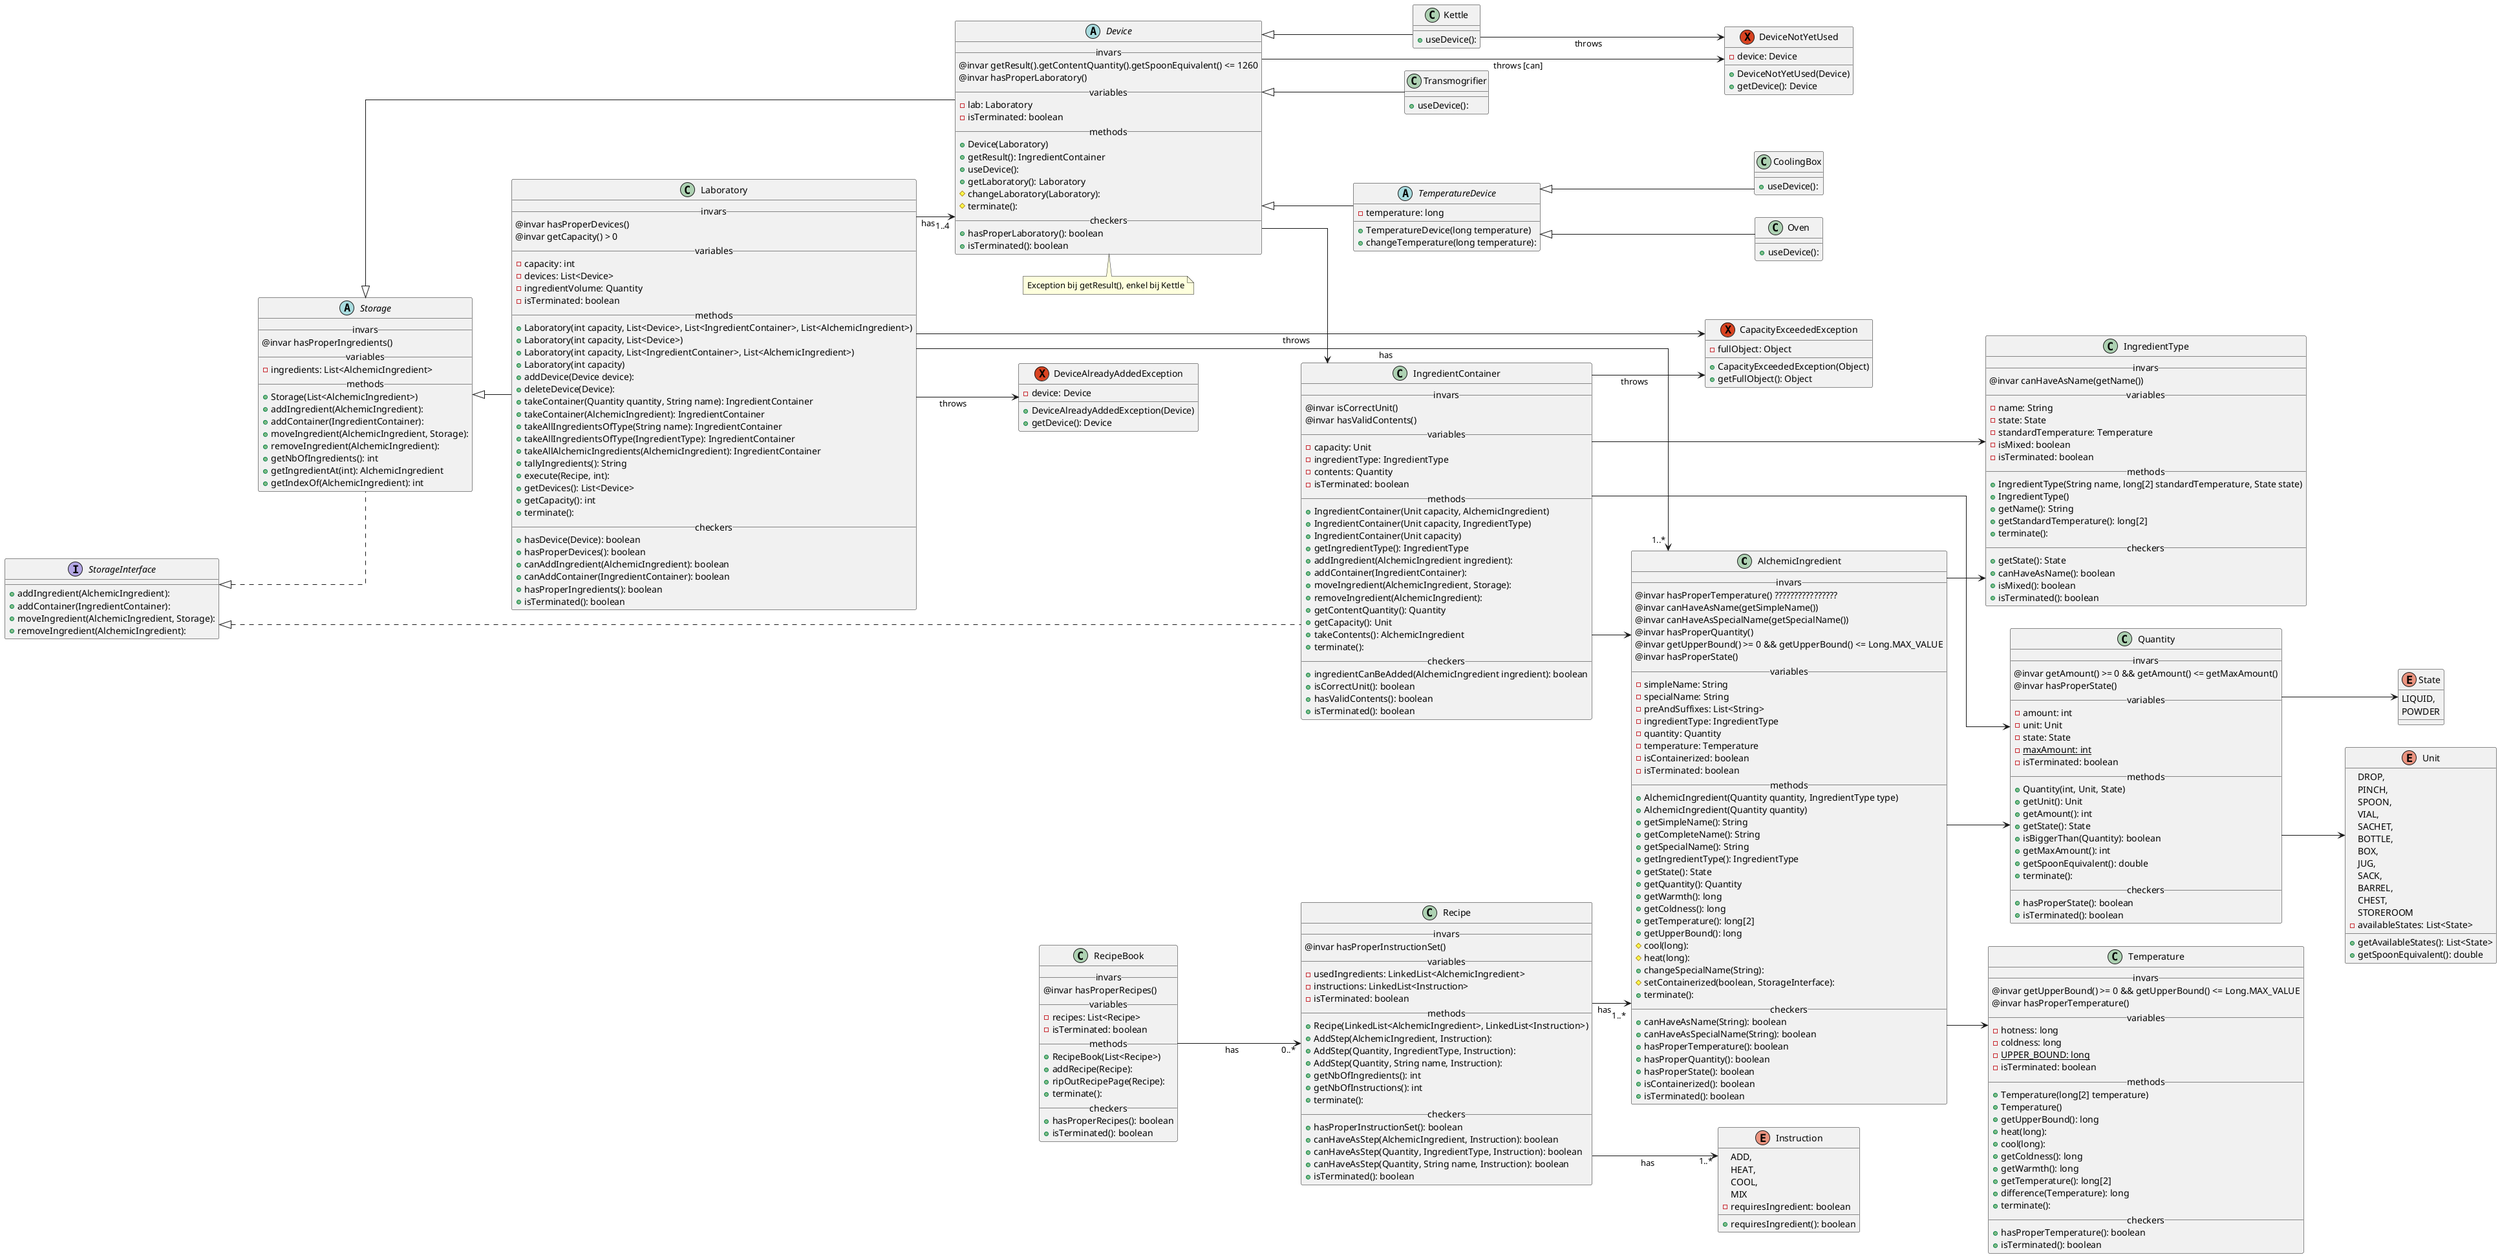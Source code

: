 @startuml

left to right direction
skinparam linetype ortho

class AlchemicIngredient {
__invars__
@invar hasProperTemperature() ????????????????
@invar canHaveAsName(getSimpleName())
@invar canHaveAsSpecialName(getSpecialName())
@invar hasProperQuantity()
@invar getUpperBound() >= 0 && getUpperBound() <= Long.MAX_VALUE
@invar hasProperState()
__variables__
 - simpleName: String
 - specialName: String
 - preAndSuffixes: List<String>
 - ingredientType: IngredientType
 - quantity: Quantity
 - temperature: Temperature
 - isContainerized: boolean
 - isTerminated: boolean
__methods__
 + AlchemicIngredient(Quantity quantity, IngredientType type)
 + AlchemicIngredient(Quantity quantity)
'water
 + getSimpleName(): String
 + getCompleteName(): String
 + getSpecialName(): String
 + getIngredientType(): IngredientType
 + getState(): State
 + getQuantity(): Quantity
 + getWarmth(): long
 + getColdness(): long
 + getTemperature(): long[2]
 + getUpperBound(): long
 # cool(long):
 # heat(long):
 + changeSpecialName(String):
 # setContainerized(boolean, StorageInterface):
 + terminate():
__checkers__
 + canHaveAsName(String): boolean
 + canHaveAsSpecialName(String): boolean
 + hasProperTemperature(): boolean
 + hasProperQuantity(): boolean
 + hasProperState(): boolean
 + isContainerized(): boolean
 + isTerminated(): boolean
}

interface StorageInterface {
 + addIngredient(AlchemicIngredient):
 + addContainer(IngredientContainer):
 + moveIngredient(AlchemicIngredient, Storage):
 + removeIngredient(AlchemicIngredient):
}

abstract class Storage implements StorageInterface {
__invars__
@invar hasProperIngredients()
__variables__
 - ingredients: List<AlchemicIngredient>
__methods__
 + Storage(List<AlchemicIngredient>)
 + addIngredient(AlchemicIngredient):
 + addContainer(IngredientContainer):
 + moveIngredient(AlchemicIngredient, Storage):
 + removeIngredient(AlchemicIngredient):
 + getNbOfIngredients(): int
 + getIngredientAt(int): AlchemicIngredient
 + getIndexOf(AlchemicIngredient): int
}

class IngredientType {
__invars__
@invar canHaveAsName(getName())
__variables__
 - name: String
 - state: State
 - standardTemperature: Temperature
 - isMixed: boolean
 - isTerminated: boolean
__methods__
 + IngredientType(String name, long[2] standardTemperature, State state)
 + IngredientType()
 + getName(): String
 + getStandardTemperature(): long[2]
 + terminate():
__checkers__
 + getState(): State
 + canHaveAsName(): boolean
 + isMixed(): boolean
 + isTerminated(): boolean
}

enum State{
 LIQUID,
 POWDER
}

class Quantity{
__invars__
@invar getAmount() >= 0 && getAmount() <= getMaxAmount()
@invar hasProperState()
__variables__
 - amount: int
 - unit: Unit
 - state: State
 - {static} maxAmount: int
 - isTerminated: boolean
__methods__
 + Quantity(int, Unit, State)
 + getUnit(): Unit
 + getAmount(): int
 + getState(): State
 + isBiggerThan(Quantity): boolean
 + getMaxAmount(): int
 + getSpoonEquivalent(): double
 + terminate():
__checkers__
 + hasProperState(): boolean
 + isTerminated(): boolean
}

enum Unit {
 DROP,
 PINCH,
 SPOON,
 VIAL,
 SACHET,
 BOTTLE,
 BOX,
 JUG,
 SACK,
 BARREL,
 CHEST,
 STOREROOM
 - availableStates: List<State>
 + getAvailableStates(): List<State>
 + getSpoonEquivalent(): double
}

class IngredientContainer implements StorageInterface{
__invars__
@invar isCorrectUnit()
@invar hasValidContents()
__variables__
 - capacity: Unit
 - ingredientType: IngredientType
 - contents: Quantity
 - isTerminated: boolean
__methods__
 + IngredientContainer(Unit capacity, AlchemicIngredient)
 + IngredientContainer(Unit capacity, IngredientType)
 + IngredientContainer(Unit capacity)
 + getIngredientType(): IngredientType
 + addIngredient(AlchemicIngredient ingredient):
 + addContainer(IngredientContainer):
 + moveIngredient(AlchemicIngredient, Storage):
 + removeIngredient(AlchemicIngredient):
 + getContentQuantity(): Quantity
 + getCapacity(): Unit
 + takeContents(): AlchemicIngredient
 + terminate():
__checkers__
 + ingredientCanBeAdded(AlchemicIngredient ingredient): boolean
 + isCorrectUnit(): boolean
 + hasValidContents(): boolean
 + isTerminated(): boolean
}

abstract class Device extends Storage{
__invars__
@invar getResult().getContentQuantity().getSpoonEquivalent() <= 1260
@invar hasProperLaboratory()
__variables__
 - lab: Laboratory
 - isTerminated: boolean
__methods__
 + Device(Laboratory)
 + getResult(): IngredientContainer
 + useDevice():
 + getLaboratory(): Laboratory
 # changeLaboratory(Laboratory):
 # terminate():
__checkers__
 + hasProperLaboratory(): boolean
 + isTerminated(): boolean
}

note "Exception bij getResult(), enkel bij Kettle" as result
Device ..right result

exception DeviceNotYetUsed {
 - device: Device
 + DeviceNotYetUsed(Device)
 + getDevice(): Device
}

Device --> DeviceNotYetUsed : throws [can]
Kettle --> DeviceNotYetUsed : throws

abstract class TemperatureDevice extends Device {
 - temperature: long
 + TemperatureDevice(long temperature)
 + changeTemperature(long temperature):
}

class CoolingBox extends TemperatureDevice {
 + useDevice():
}

class Oven extends TemperatureDevice {
 + useDevice():
}

class Kettle extends Device {

 + useDevice():
}

class Transmogrifier extends Device {
 + useDevice():
}



class Laboratory extends Storage {
__invars__
@invar hasProperDevices()
@invar getCapacity() > 0
__variables__
 - capacity: int
 - devices: List<Device>
 - ingredientVolume: Quantity
 - isTerminated: boolean
__methods__
 + Laboratory(int capacity, List<Device>, List<IngredientContainer>, List<AlchemicIngredient>)
 + Laboratory(int capacity, List<Device>)
 + Laboratory(int capacity, List<IngredientContainer>, List<AlchemicIngredient>)
 + Laboratory(int capacity)
 + addDevice(Device device):
 + deleteDevice(Device):
 + takeContainer(Quantity quantity, String name): IngredientContainer
 + takeContainer(AlchemicIngredient): IngredientContainer
 + takeAllIngredientsOfType(String name): IngredientContainer
 + takeAllIngredientsOfType(IngredientType): IngredientContainer
 + takeAllAlchemicIngredients(AlchemicIngredient): IngredientContainer
 + tallyIngredients(): String
 + execute(Recipe, int):
 + getDevices(): List<Device>
 + getCapacity(): int
 + terminate():
__checkers__
 + hasDevice(Device): boolean
 + hasProperDevices(): boolean
 + canAddIngredient(AlchemicIngredient): boolean
 + canAddContainer(IngredientContainer): boolean
 + hasProperIngredients(): boolean
 + isTerminated(): boolean
}

enum Instruction {
 ADD,
 HEAT,
 COOL,
 MIX
 - requiresIngredient: boolean
 + requiresIngredient(): boolean
}

class Recipe {
__invars__
@invar hasProperInstructionSet()
__variables__
 - usedIngredients: LinkedList<AlchemicIngredient>
 - instructions: LinkedList<Instruction>
 - isTerminated: boolean
__methods__
 + Recipe(LinkedList<AlchemicIngredient>, LinkedList<Instruction>)
 + AddStep(AlchemicIngredient, Instruction):
 + AddStep(Quantity, IngredientType, Instruction):
 + AddStep(Quantity, String name, Instruction):
 + getNbOfIngredients(): int
 + getNbOfInstructions(): int
 + terminate():
__checkers__
 + hasProperInstructionSet(): boolean
 + canHaveAsStep(AlchemicIngredient, Instruction): boolean
 + canHaveAsStep(Quantity, IngredientType, Instruction): boolean
 + canHaveAsStep(Quantity, String name, Instruction): boolean
 + isTerminated(): boolean
}

class RecipeBook {
__invars__
@invar hasProperRecipes()
__variables__
 - recipes: List<Recipe>
 - isTerminated: boolean
__methods__
 + RecipeBook(List<Recipe>)
 + addRecipe(Recipe):
 + ripOutRecipePage(Recipe):
 + terminate():
__checkers__
 + hasProperRecipes(): boolean
 + isTerminated(): boolean
}

Recipe --> "1..*" Instruction : has
Recipe --> "1..*" AlchemicIngredient : has
RecipeBook --> "0..*" Recipe : has



class Temperature {
__invars__
@invar getUpperBound() >= 0 && getUpperBound() <= Long.MAX_VALUE
@invar hasProperTemperature()
__variables__
 - hotness: long
 - coldness: long
 - {static} UPPER_BOUND: long
 - isTerminated: boolean
__methods__
 + Temperature(long[2] temperature)
 + Temperature()
 + getUpperBound(): long
 + heat(long):
 + cool(long):
 + getColdness(): long
 + getWarmth(): long
 + getTemperature(): long[2]
 + difference(Temperature): long
 + terminate():
__checkers__
 + hasProperTemperature(): boolean
 + isTerminated(): boolean
}

exception DeviceAlreadyAddedException {
 - device: Device
 + DeviceAlreadyAddedException(Device)
 + getDevice(): Device
}
exception CapacityExceededException {
 - fullObject: Object
 + CapacityExceededException(Object)
 + getFullObject(): Object
}


Quantity --> State
Quantity --> Unit
IngredientContainer --> Quantity
IngredientContainer --> IngredientType
IngredientContainer --> AlchemicIngredient
IngredientContainer --> CapacityExceededException : throws

AlchemicIngredient --> Temperature
AlchemicIngredient --> IngredientType
AlchemicIngredient --> Quantity
Device --> IngredientContainer

Laboratory --> CapacityExceededException : throws
Laboratory --> DeviceAlreadyAddedException : throws
Laboratory --> "1..4" Device : has
Laboratory --> "1..*" AlchemicIngredient : has

}



@enduml